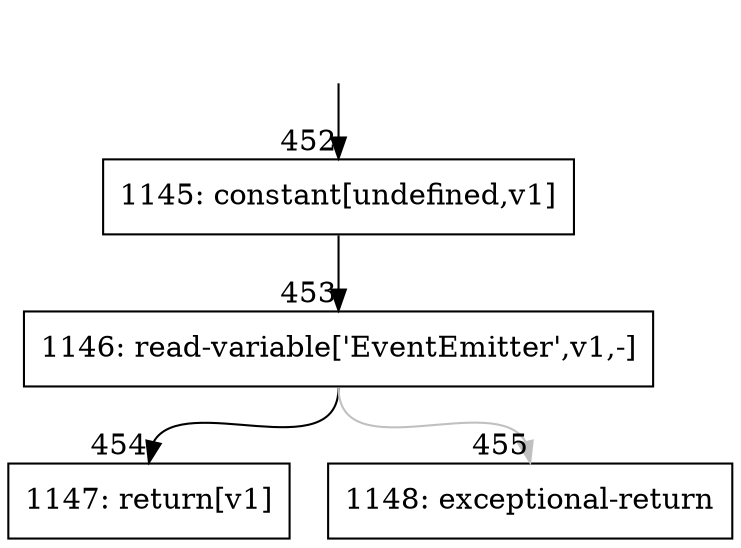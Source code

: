 digraph {
rankdir="TD"
BB_entry44[shape=none,label=""];
BB_entry44 -> BB452 [tailport=s, headport=n, headlabel="    452"]
BB452 [shape=record label="{1145: constant[undefined,v1]}" ] 
BB452 -> BB453 [tailport=s, headport=n, headlabel="      453"]
BB453 [shape=record label="{1146: read-variable['EventEmitter',v1,-]}" ] 
BB453 -> BB454 [tailport=s, headport=n, headlabel="      454"]
BB453 -> BB455 [tailport=s, headport=n, color=gray, headlabel="      455"]
BB454 [shape=record label="{1147: return[v1]}" ] 
BB455 [shape=record label="{1148: exceptional-return}" ] 
//#$~ 696
}

